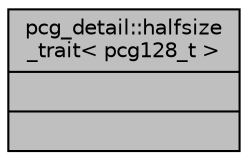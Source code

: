 digraph "pcg_detail::halfsize_trait&lt; pcg128_t &gt;"
{
 // INTERACTIVE_SVG=YES
  bgcolor="transparent";
  edge [fontname="Helvetica",fontsize="10",labelfontname="Helvetica",labelfontsize="10"];
  node [fontname="Helvetica",fontsize="10",shape=record];
  Node1 [label="{pcg_detail::halfsize\l_trait\< pcg128_t \>\n||}",height=0.2,width=0.4,color="black", fillcolor="grey75", style="filled" fontcolor="black"];
}
